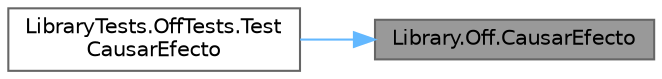digraph "Library.Off.CausarEfecto"
{
 // INTERACTIVE_SVG=YES
 // LATEX_PDF_SIZE
  bgcolor="transparent";
  edge [fontname=Helvetica,fontsize=10,labelfontname=Helvetica,labelfontsize=10];
  node [fontname=Helvetica,fontsize=10,shape=box,height=0.2,width=0.4];
  rankdir="RL";
  Node1 [id="Node000001",label="Library.Off.CausarEfecto",height=0.2,width=0.4,color="gray40", fillcolor="grey60", style="filled", fontcolor="black",tooltip="Causa el efecto \"Envenenar\" en el Pokémon ingresado."];
  Node1 -> Node2 [id="edge1_Node000001_Node000002",dir="back",color="steelblue1",style="solid",tooltip=" "];
  Node2 [id="Node000002",label="LibraryTests.OffTests.Test\lCausarEfecto",height=0.2,width=0.4,color="grey40", fillcolor="white", style="filled",URL="$classLibraryTests_1_1OffTests.html#a5f027c08b13c0e452a74bf9893822b17",tooltip="Este test comprueba que este ataque ocasione el efecto \"Envenenar\" correctamente."];
}
